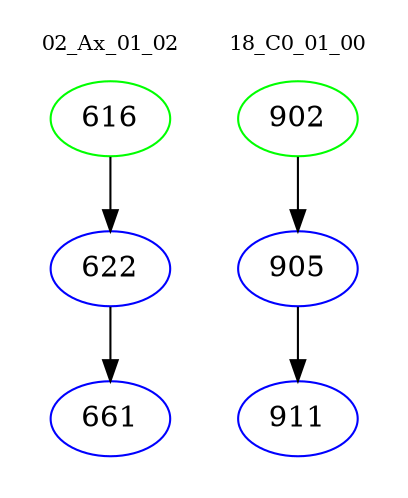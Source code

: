 digraph{
subgraph cluster_0 {
color = white
label = "02_Ax_01_02";
fontsize=10;
T0_616 [label="616", color="green"]
T0_616 -> T0_622 [color="black"]
T0_622 [label="622", color="blue"]
T0_622 -> T0_661 [color="black"]
T0_661 [label="661", color="blue"]
}
subgraph cluster_1 {
color = white
label = "18_C0_01_00";
fontsize=10;
T1_902 [label="902", color="green"]
T1_902 -> T1_905 [color="black"]
T1_905 [label="905", color="blue"]
T1_905 -> T1_911 [color="black"]
T1_911 [label="911", color="blue"]
}
}
